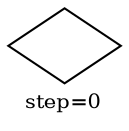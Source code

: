 digraph {
  graph  [labelloc=bottom,labeljust=left,fontsize="10",label="step=0"];
  "221" [shape=diamond,peripheries="1",label="",labelfontcolor=black,color=black];
}